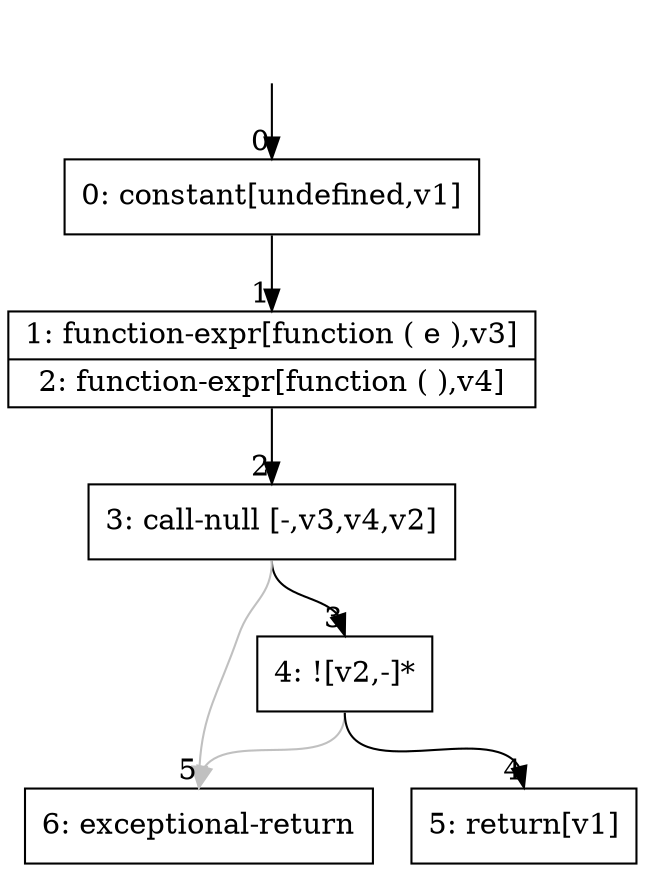digraph {
rankdir="TD"
BB_entry0[shape=none,label=""];
BB_entry0 -> BB0 [tailport=s, headport=n, headlabel="    0"]
BB0 [shape=record label="{0: constant[undefined,v1]}" ] 
BB0 -> BB1 [tailport=s, headport=n, headlabel="      1"]
BB1 [shape=record label="{1: function-expr[function ( e ),v3]|2: function-expr[function ( ),v4]}" ] 
BB1 -> BB2 [tailport=s, headport=n, headlabel="      2"]
BB2 [shape=record label="{3: call-null [-,v3,v4,v2]}" ] 
BB2 -> BB3 [tailport=s, headport=n, headlabel="      3"]
BB2 -> BB5 [tailport=s, headport=n, color=gray, headlabel="      5"]
BB3 [shape=record label="{4: ![v2,-]*}" ] 
BB3 -> BB4 [tailport=s, headport=n, headlabel="      4"]
BB3 -> BB5 [tailport=s, headport=n, color=gray]
BB4 [shape=record label="{5: return[v1]}" ] 
BB5 [shape=record label="{6: exceptional-return}" ] 
//#$~ 1
}
